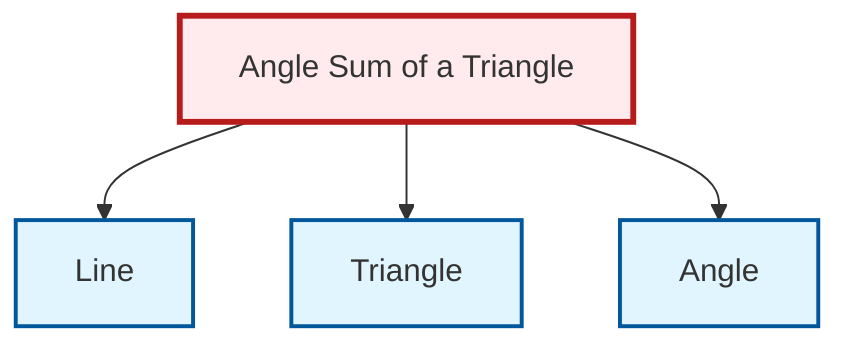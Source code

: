graph TD
    classDef definition fill:#e1f5fe,stroke:#01579b,stroke-width:2px
    classDef theorem fill:#f3e5f5,stroke:#4a148c,stroke-width:2px
    classDef axiom fill:#fff3e0,stroke:#e65100,stroke-width:2px
    classDef example fill:#e8f5e9,stroke:#1b5e20,stroke-width:2px
    classDef current fill:#ffebee,stroke:#b71c1c,stroke-width:3px
    def-line["Line"]:::definition
    def-angle["Angle"]:::definition
    def-triangle["Triangle"]:::definition
    thm-angle-sum-triangle["Angle Sum of a Triangle"]:::theorem
    thm-angle-sum-triangle --> def-line
    thm-angle-sum-triangle --> def-triangle
    thm-angle-sum-triangle --> def-angle
    class thm-angle-sum-triangle current